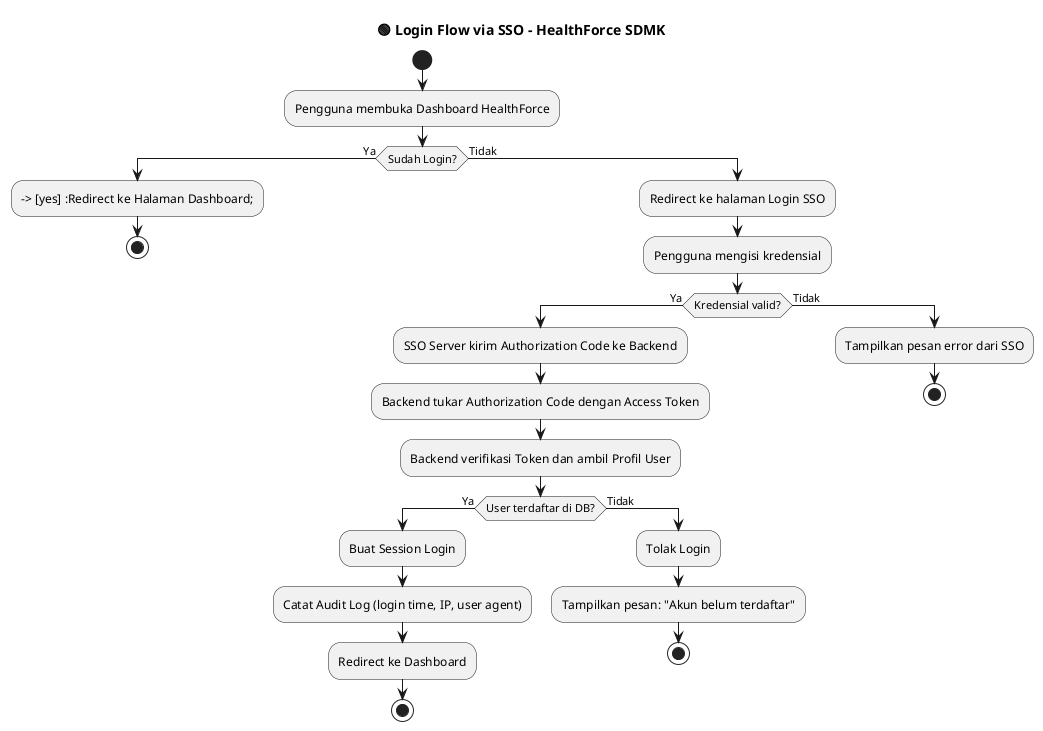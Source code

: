@startuml login_flow

title 🟢 Login Flow via SSO - HealthForce SDMK

start

:Pengguna membuka Dashboard HealthForce;
if (Sudah Login?) then (Ya)
  --> [yes] :Redirect ke Halaman Dashboard;
  stop
else (Tidak)
  :Redirect ke halaman Login SSO;
  :Pengguna mengisi kredensial;

  if (Kredensial valid?) then (Ya)
    :SSO Server kirim Authorization Code ke Backend;
    :Backend tukar Authorization Code dengan Access Token;
    :Backend verifikasi Token dan ambil Profil User;

    if (User terdaftar di DB?) then (Ya)
      :Buat Session Login;
      :Catat Audit Log (login time, IP, user agent);
      :Redirect ke Dashboard;
      stop
    else (Tidak)
      :Tolak Login;
      :Tampilkan pesan: "Akun belum terdaftar";
      stop
    endif

  else (Tidak)
    :Tampilkan pesan error dari SSO;
    stop
  endif
endif

@enduml
